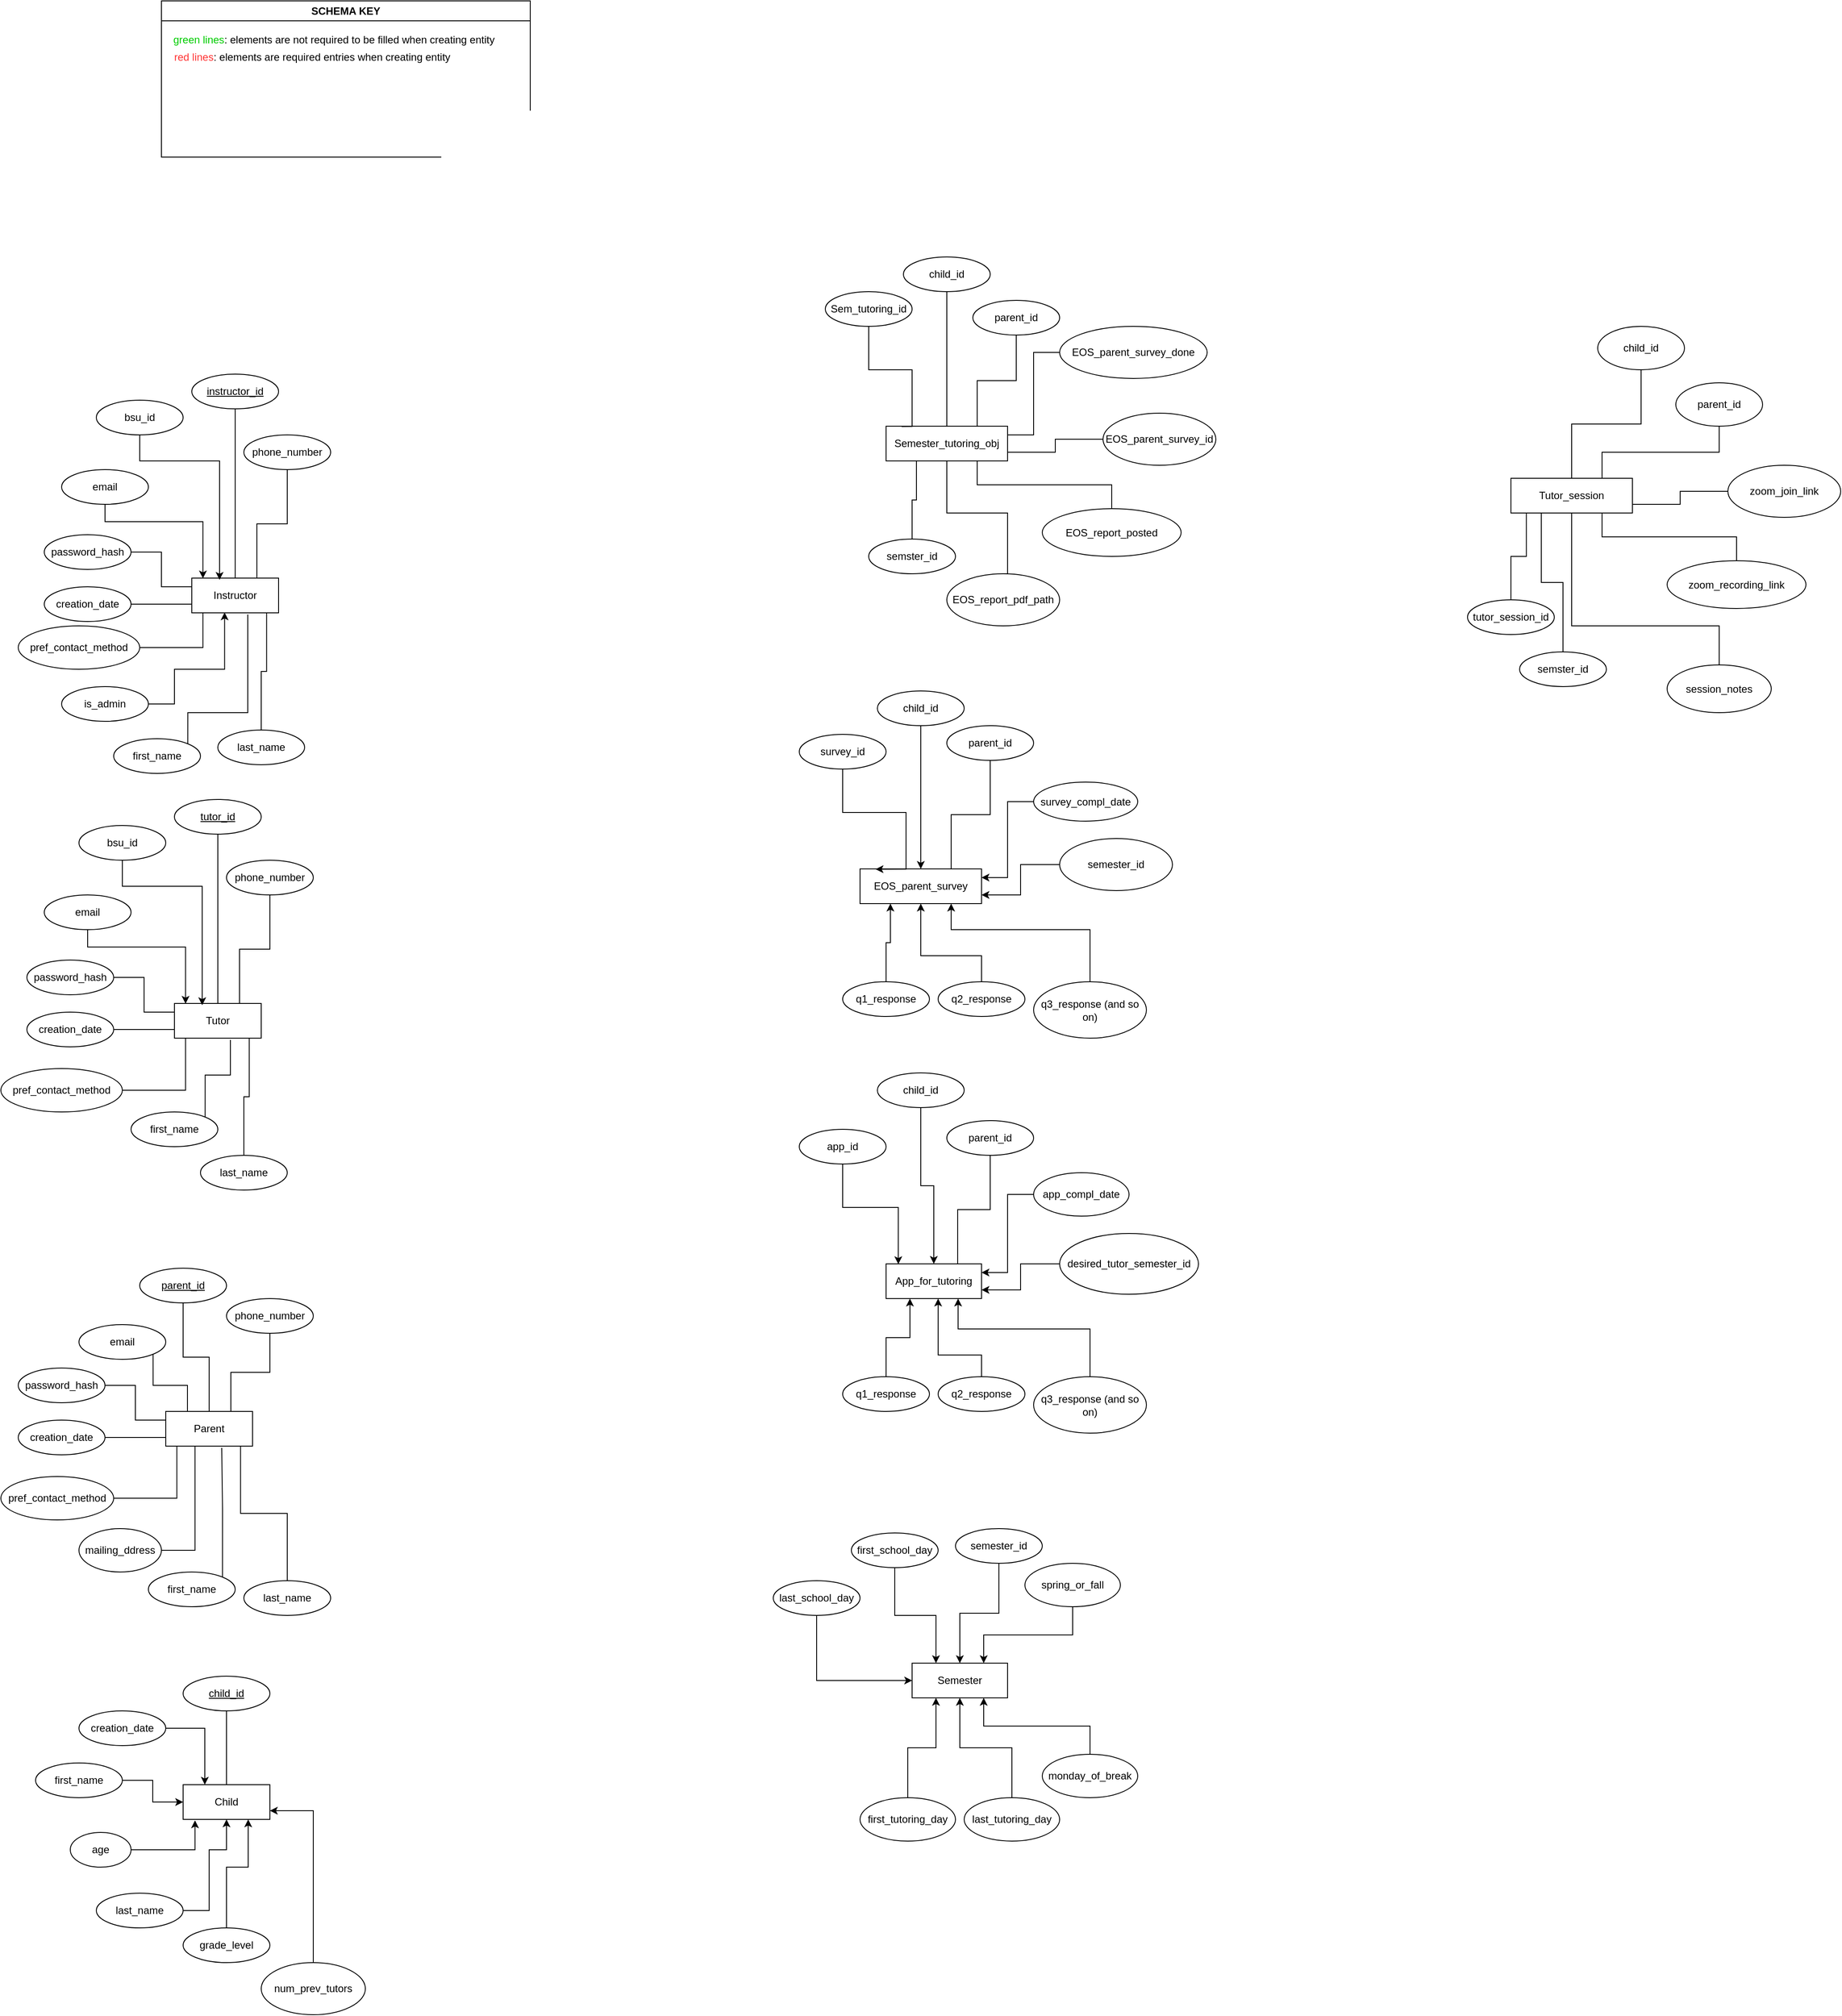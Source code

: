 <mxfile version="23.1.1" type="device">
  <diagram id="R2lEEEUBdFMjLlhIrx00" name="Page-1">
    <mxGraphModel dx="1728" dy="2858" grid="1" gridSize="10" guides="1" tooltips="1" connect="1" arrows="1" fold="1" page="1" pageScale="1" pageWidth="850" pageHeight="1100" math="0" shadow="0" extFonts="Permanent Marker^https://fonts.googleapis.com/css?family=Permanent+Marker">
      <root>
        <mxCell id="0" />
        <mxCell id="1" parent="0" />
        <mxCell id="dRT8ozILV0_iqANmPN8o-3" value="Parent" style="whiteSpace=wrap;html=1;align=center;" vertex="1" parent="1">
          <mxGeometry x="200" y="185" width="100" height="40" as="geometry" />
        </mxCell>
        <mxCell id="dRT8ozILV0_iqANmPN8o-4" style="edgeStyle=orthogonalEdgeStyle;rounded=0;orthogonalLoop=1;jettySize=auto;html=1;exitX=0.5;exitY=1;exitDx=0;exitDy=0;entryX=0.75;entryY=0;entryDx=0;entryDy=0;endArrow=none;endFill=0;" edge="1" parent="1" source="dRT8ozILV0_iqANmPN8o-5" target="dRT8ozILV0_iqANmPN8o-3">
          <mxGeometry relative="1" as="geometry" />
        </mxCell>
        <mxCell id="dRT8ozILV0_iqANmPN8o-5" value="phone_number" style="ellipse;whiteSpace=wrap;html=1;align=center;" vertex="1" parent="1">
          <mxGeometry x="270" y="55" width="100" height="40" as="geometry" />
        </mxCell>
        <mxCell id="dRT8ozILV0_iqANmPN8o-6" style="edgeStyle=orthogonalEdgeStyle;rounded=0;orthogonalLoop=1;jettySize=auto;html=1;exitX=1;exitY=0.5;exitDx=0;exitDy=0;entryX=0;entryY=0.25;entryDx=0;entryDy=0;endArrow=none;endFill=0;" edge="1" parent="1" source="dRT8ozILV0_iqANmPN8o-7" target="dRT8ozILV0_iqANmPN8o-3">
          <mxGeometry relative="1" as="geometry" />
        </mxCell>
        <mxCell id="dRT8ozILV0_iqANmPN8o-7" value="password_hash" style="ellipse;whiteSpace=wrap;html=1;align=center;" vertex="1" parent="1">
          <mxGeometry x="30" y="135" width="100" height="40" as="geometry" />
        </mxCell>
        <mxCell id="dRT8ozILV0_iqANmPN8o-8" style="edgeStyle=orthogonalEdgeStyle;rounded=0;orthogonalLoop=1;jettySize=auto;html=1;exitX=1;exitY=1;exitDx=0;exitDy=0;entryX=0.25;entryY=0;entryDx=0;entryDy=0;endArrow=none;endFill=0;" edge="1" parent="1" source="dRT8ozILV0_iqANmPN8o-9" target="dRT8ozILV0_iqANmPN8o-3">
          <mxGeometry relative="1" as="geometry" />
        </mxCell>
        <mxCell id="dRT8ozILV0_iqANmPN8o-9" value="email" style="ellipse;whiteSpace=wrap;html=1;align=center;" vertex="1" parent="1">
          <mxGeometry x="100" y="85" width="100" height="40" as="geometry" />
        </mxCell>
        <mxCell id="dRT8ozILV0_iqANmPN8o-10" style="edgeStyle=orthogonalEdgeStyle;rounded=0;orthogonalLoop=1;jettySize=auto;html=1;exitX=1;exitY=0.5;exitDx=0;exitDy=0;entryX=0;entryY=0.75;entryDx=0;entryDy=0;endArrow=none;endFill=0;" edge="1" parent="1" source="dRT8ozILV0_iqANmPN8o-11" target="dRT8ozILV0_iqANmPN8o-3">
          <mxGeometry relative="1" as="geometry" />
        </mxCell>
        <mxCell id="dRT8ozILV0_iqANmPN8o-11" value="creation_date" style="ellipse;whiteSpace=wrap;html=1;align=center;" vertex="1" parent="1">
          <mxGeometry x="30" y="195" width="100" height="40" as="geometry" />
        </mxCell>
        <mxCell id="dRT8ozILV0_iqANmPN8o-17" style="edgeStyle=orthogonalEdgeStyle;rounded=0;orthogonalLoop=1;jettySize=auto;html=1;exitX=0.5;exitY=1;exitDx=0;exitDy=0;entryX=0.5;entryY=0;entryDx=0;entryDy=0;endArrow=none;endFill=0;" edge="1" parent="1" source="dRT8ozILV0_iqANmPN8o-18" target="dRT8ozILV0_iqANmPN8o-3">
          <mxGeometry relative="1" as="geometry" />
        </mxCell>
        <mxCell id="dRT8ozILV0_iqANmPN8o-18" value="parent_id" style="ellipse;whiteSpace=wrap;html=1;align=center;fontStyle=4;" vertex="1" parent="1">
          <mxGeometry x="170" y="20" width="100" height="40" as="geometry" />
        </mxCell>
        <mxCell id="dRT8ozILV0_iqANmPN8o-19" value="pref_contact_method" style="ellipse;whiteSpace=wrap;html=1;align=center;" vertex="1" parent="1">
          <mxGeometry x="10" y="260" width="130" height="50" as="geometry" />
        </mxCell>
        <mxCell id="dRT8ozILV0_iqANmPN8o-20" style="edgeStyle=orthogonalEdgeStyle;rounded=0;orthogonalLoop=1;jettySize=auto;html=1;exitX=1;exitY=0.5;exitDx=0;exitDy=0;entryX=0.128;entryY=1.008;entryDx=0;entryDy=0;entryPerimeter=0;endArrow=none;endFill=0;" edge="1" parent="1" source="dRT8ozILV0_iqANmPN8o-19" target="dRT8ozILV0_iqANmPN8o-3">
          <mxGeometry relative="1" as="geometry" />
        </mxCell>
        <mxCell id="dRT8ozILV0_iqANmPN8o-21" value="mailing_ddress" style="ellipse;whiteSpace=wrap;html=1;align=center;" vertex="1" parent="1">
          <mxGeometry x="100" y="320" width="95" height="50" as="geometry" />
        </mxCell>
        <mxCell id="dRT8ozILV0_iqANmPN8o-22" value="first_name" style="ellipse;whiteSpace=wrap;html=1;align=center;" vertex="1" parent="1">
          <mxGeometry x="180" y="370" width="100" height="40" as="geometry" />
        </mxCell>
        <mxCell id="dRT8ozILV0_iqANmPN8o-23" value="last_name" style="ellipse;whiteSpace=wrap;html=1;align=center;" vertex="1" parent="1">
          <mxGeometry x="290" y="380" width="100" height="40" as="geometry" />
        </mxCell>
        <mxCell id="dRT8ozILV0_iqANmPN8o-24" style="edgeStyle=orthogonalEdgeStyle;rounded=0;orthogonalLoop=1;jettySize=auto;html=1;exitX=1;exitY=0.5;exitDx=0;exitDy=0;entryX=0.337;entryY=1.008;entryDx=0;entryDy=0;entryPerimeter=0;endArrow=none;endFill=0;" edge="1" parent="1" source="dRT8ozILV0_iqANmPN8o-21" target="dRT8ozILV0_iqANmPN8o-3">
          <mxGeometry relative="1" as="geometry" />
        </mxCell>
        <mxCell id="dRT8ozILV0_iqANmPN8o-25" style="edgeStyle=orthogonalEdgeStyle;rounded=0;orthogonalLoop=1;jettySize=auto;html=1;exitX=1;exitY=0;exitDx=0;exitDy=0;entryX=0.645;entryY=1.05;entryDx=0;entryDy=0;entryPerimeter=0;endArrow=none;endFill=0;" edge="1" parent="1" source="dRT8ozILV0_iqANmPN8o-22" target="dRT8ozILV0_iqANmPN8o-3">
          <mxGeometry relative="1" as="geometry" />
        </mxCell>
        <mxCell id="dRT8ozILV0_iqANmPN8o-26" style="edgeStyle=orthogonalEdgeStyle;rounded=0;orthogonalLoop=1;jettySize=auto;html=1;exitX=0.5;exitY=0;exitDx=0;exitDy=0;entryX=0.862;entryY=0.988;entryDx=0;entryDy=0;entryPerimeter=0;endArrow=none;endFill=0;" edge="1" parent="1" source="dRT8ozILV0_iqANmPN8o-23" target="dRT8ozILV0_iqANmPN8o-3">
          <mxGeometry relative="1" as="geometry" />
        </mxCell>
        <mxCell id="dRT8ozILV0_iqANmPN8o-27" value="Child" style="whiteSpace=wrap;html=1;align=center;" vertex="1" parent="1">
          <mxGeometry x="220" y="615" width="100" height="40" as="geometry" />
        </mxCell>
        <mxCell id="dRT8ozILV0_iqANmPN8o-51" style="edgeStyle=orthogonalEdgeStyle;rounded=0;orthogonalLoop=1;jettySize=auto;html=1;exitX=1;exitY=0.5;exitDx=0;exitDy=0;entryX=0.25;entryY=0;entryDx=0;entryDy=0;" edge="1" parent="1" source="dRT8ozILV0_iqANmPN8o-35" target="dRT8ozILV0_iqANmPN8o-27">
          <mxGeometry relative="1" as="geometry" />
        </mxCell>
        <mxCell id="dRT8ozILV0_iqANmPN8o-35" value="creation_date" style="ellipse;whiteSpace=wrap;html=1;align=center;" vertex="1" parent="1">
          <mxGeometry x="100" y="530" width="100" height="40" as="geometry" />
        </mxCell>
        <mxCell id="dRT8ozILV0_iqANmPN8o-36" style="edgeStyle=orthogonalEdgeStyle;rounded=0;orthogonalLoop=1;jettySize=auto;html=1;exitX=0.5;exitY=1;exitDx=0;exitDy=0;entryX=0.5;entryY=0;entryDx=0;entryDy=0;endArrow=none;endFill=0;" edge="1" parent="1" source="dRT8ozILV0_iqANmPN8o-37" target="dRT8ozILV0_iqANmPN8o-27">
          <mxGeometry relative="1" as="geometry" />
        </mxCell>
        <mxCell id="dRT8ozILV0_iqANmPN8o-37" value="child_id" style="ellipse;whiteSpace=wrap;html=1;align=center;fontStyle=4;" vertex="1" parent="1">
          <mxGeometry x="220" y="490" width="100" height="40" as="geometry" />
        </mxCell>
        <mxCell id="dRT8ozILV0_iqANmPN8o-50" style="edgeStyle=orthogonalEdgeStyle;rounded=0;orthogonalLoop=1;jettySize=auto;html=1;exitX=1;exitY=0.5;exitDx=0;exitDy=0;entryX=0;entryY=0.5;entryDx=0;entryDy=0;" edge="1" parent="1" source="dRT8ozILV0_iqANmPN8o-41" target="dRT8ozILV0_iqANmPN8o-27">
          <mxGeometry relative="1" as="geometry" />
        </mxCell>
        <mxCell id="dRT8ozILV0_iqANmPN8o-41" value="first_name" style="ellipse;whiteSpace=wrap;html=1;align=center;" vertex="1" parent="1">
          <mxGeometry x="50" y="590" width="100" height="40" as="geometry" />
        </mxCell>
        <mxCell id="dRT8ozILV0_iqANmPN8o-48" style="edgeStyle=orthogonalEdgeStyle;rounded=0;orthogonalLoop=1;jettySize=auto;html=1;exitX=1;exitY=0.5;exitDx=0;exitDy=0;entryX=0.5;entryY=1;entryDx=0;entryDy=0;" edge="1" parent="1" source="dRT8ozILV0_iqANmPN8o-42" target="dRT8ozILV0_iqANmPN8o-27">
          <mxGeometry relative="1" as="geometry">
            <Array as="points">
              <mxPoint x="250" y="760" />
              <mxPoint x="250" y="690" />
              <mxPoint x="270" y="690" />
            </Array>
          </mxGeometry>
        </mxCell>
        <mxCell id="dRT8ozILV0_iqANmPN8o-42" value="last_name" style="ellipse;whiteSpace=wrap;html=1;align=center;" vertex="1" parent="1">
          <mxGeometry x="120" y="740" width="100" height="40" as="geometry" />
        </mxCell>
        <mxCell id="dRT8ozILV0_iqANmPN8o-49" style="edgeStyle=orthogonalEdgeStyle;rounded=0;orthogonalLoop=1;jettySize=auto;html=1;exitX=0.5;exitY=0;exitDx=0;exitDy=0;entryX=0.75;entryY=1;entryDx=0;entryDy=0;" edge="1" parent="1" source="dRT8ozILV0_iqANmPN8o-46" target="dRT8ozILV0_iqANmPN8o-27">
          <mxGeometry relative="1" as="geometry">
            <Array as="points">
              <mxPoint x="270" y="710" />
              <mxPoint x="295" y="710" />
            </Array>
          </mxGeometry>
        </mxCell>
        <mxCell id="dRT8ozILV0_iqANmPN8o-46" value="grade_level" style="ellipse;whiteSpace=wrap;html=1;align=center;" vertex="1" parent="1">
          <mxGeometry x="220" y="780" width="100" height="40" as="geometry" />
        </mxCell>
        <mxCell id="dRT8ozILV0_iqANmPN8o-52" value="age" style="ellipse;whiteSpace=wrap;html=1;align=center;" vertex="1" parent="1">
          <mxGeometry x="90" y="670" width="70" height="40" as="geometry" />
        </mxCell>
        <mxCell id="dRT8ozILV0_iqANmPN8o-53" style="edgeStyle=orthogonalEdgeStyle;rounded=0;orthogonalLoop=1;jettySize=auto;html=1;exitX=1;exitY=0.5;exitDx=0;exitDy=0;entryX=0.137;entryY=1.029;entryDx=0;entryDy=0;entryPerimeter=0;" edge="1" parent="1" source="dRT8ozILV0_iqANmPN8o-52" target="dRT8ozILV0_iqANmPN8o-27">
          <mxGeometry relative="1" as="geometry" />
        </mxCell>
        <mxCell id="dRT8ozILV0_iqANmPN8o-54" value="Tutor" style="whiteSpace=wrap;html=1;align=center;" vertex="1" parent="1">
          <mxGeometry x="210" y="-285" width="100" height="40" as="geometry" />
        </mxCell>
        <mxCell id="dRT8ozILV0_iqANmPN8o-55" style="edgeStyle=orthogonalEdgeStyle;rounded=0;orthogonalLoop=1;jettySize=auto;html=1;exitX=0.5;exitY=1;exitDx=0;exitDy=0;entryX=0.75;entryY=0;entryDx=0;entryDy=0;endArrow=none;endFill=0;" edge="1" parent="1" source="dRT8ozILV0_iqANmPN8o-56" target="dRT8ozILV0_iqANmPN8o-54">
          <mxGeometry relative="1" as="geometry" />
        </mxCell>
        <mxCell id="dRT8ozILV0_iqANmPN8o-56" value="phone_number" style="ellipse;whiteSpace=wrap;html=1;align=center;" vertex="1" parent="1">
          <mxGeometry x="270" y="-450" width="100" height="40" as="geometry" />
        </mxCell>
        <mxCell id="dRT8ozILV0_iqANmPN8o-57" style="edgeStyle=orthogonalEdgeStyle;rounded=0;orthogonalLoop=1;jettySize=auto;html=1;exitX=1;exitY=0.5;exitDx=0;exitDy=0;entryX=0;entryY=0.25;entryDx=0;entryDy=0;endArrow=none;endFill=0;" edge="1" parent="1" source="dRT8ozILV0_iqANmPN8o-58" target="dRT8ozILV0_iqANmPN8o-54">
          <mxGeometry relative="1" as="geometry" />
        </mxCell>
        <mxCell id="dRT8ozILV0_iqANmPN8o-58" value="password_hash" style="ellipse;whiteSpace=wrap;html=1;align=center;" vertex="1" parent="1">
          <mxGeometry x="40" y="-335" width="100" height="40" as="geometry" />
        </mxCell>
        <mxCell id="dRT8ozILV0_iqANmPN8o-60" value="email" style="ellipse;whiteSpace=wrap;html=1;align=center;" vertex="1" parent="1">
          <mxGeometry x="60" y="-410" width="100" height="40" as="geometry" />
        </mxCell>
        <mxCell id="dRT8ozILV0_iqANmPN8o-61" style="edgeStyle=orthogonalEdgeStyle;rounded=0;orthogonalLoop=1;jettySize=auto;html=1;exitX=1;exitY=0.5;exitDx=0;exitDy=0;entryX=0;entryY=0.75;entryDx=0;entryDy=0;endArrow=none;endFill=0;" edge="1" parent="1" source="dRT8ozILV0_iqANmPN8o-62" target="dRT8ozILV0_iqANmPN8o-54">
          <mxGeometry relative="1" as="geometry" />
        </mxCell>
        <mxCell id="dRT8ozILV0_iqANmPN8o-62" value="creation_date" style="ellipse;whiteSpace=wrap;html=1;align=center;" vertex="1" parent="1">
          <mxGeometry x="40" y="-275" width="100" height="40" as="geometry" />
        </mxCell>
        <mxCell id="dRT8ozILV0_iqANmPN8o-63" style="edgeStyle=orthogonalEdgeStyle;rounded=0;orthogonalLoop=1;jettySize=auto;html=1;exitX=0.5;exitY=1;exitDx=0;exitDy=0;entryX=0.5;entryY=0;entryDx=0;entryDy=0;endArrow=none;endFill=0;" edge="1" parent="1" source="dRT8ozILV0_iqANmPN8o-64" target="dRT8ozILV0_iqANmPN8o-54">
          <mxGeometry relative="1" as="geometry" />
        </mxCell>
        <mxCell id="dRT8ozILV0_iqANmPN8o-64" value="tutor_id" style="ellipse;whiteSpace=wrap;html=1;align=center;fontStyle=4;" vertex="1" parent="1">
          <mxGeometry x="210" y="-520" width="100" height="40" as="geometry" />
        </mxCell>
        <mxCell id="dRT8ozILV0_iqANmPN8o-65" value="pref_contact_method" style="ellipse;whiteSpace=wrap;html=1;align=center;" vertex="1" parent="1">
          <mxGeometry x="10" y="-210" width="140" height="50" as="geometry" />
        </mxCell>
        <mxCell id="dRT8ozILV0_iqANmPN8o-66" style="edgeStyle=orthogonalEdgeStyle;rounded=0;orthogonalLoop=1;jettySize=auto;html=1;exitX=1;exitY=0.5;exitDx=0;exitDy=0;entryX=0.128;entryY=1.008;entryDx=0;entryDy=0;entryPerimeter=0;endArrow=none;endFill=0;" edge="1" parent="1" source="dRT8ozILV0_iqANmPN8o-65" target="dRT8ozILV0_iqANmPN8o-54">
          <mxGeometry relative="1" as="geometry" />
        </mxCell>
        <mxCell id="dRT8ozILV0_iqANmPN8o-68" value="first_name" style="ellipse;whiteSpace=wrap;html=1;align=center;" vertex="1" parent="1">
          <mxGeometry x="160" y="-160" width="100" height="40" as="geometry" />
        </mxCell>
        <mxCell id="dRT8ozILV0_iqANmPN8o-69" value="last_name" style="ellipse;whiteSpace=wrap;html=1;align=center;" vertex="1" parent="1">
          <mxGeometry x="240" y="-110" width="100" height="40" as="geometry" />
        </mxCell>
        <mxCell id="dRT8ozILV0_iqANmPN8o-71" style="edgeStyle=orthogonalEdgeStyle;rounded=0;orthogonalLoop=1;jettySize=auto;html=1;exitX=1;exitY=0;exitDx=0;exitDy=0;entryX=0.645;entryY=1.05;entryDx=0;entryDy=0;entryPerimeter=0;endArrow=none;endFill=0;" edge="1" parent="1" source="dRT8ozILV0_iqANmPN8o-68" target="dRT8ozILV0_iqANmPN8o-54">
          <mxGeometry relative="1" as="geometry" />
        </mxCell>
        <mxCell id="dRT8ozILV0_iqANmPN8o-72" style="edgeStyle=orthogonalEdgeStyle;rounded=0;orthogonalLoop=1;jettySize=auto;html=1;exitX=0.5;exitY=0;exitDx=0;exitDy=0;entryX=0.862;entryY=0.988;entryDx=0;entryDy=0;entryPerimeter=0;endArrow=none;endFill=0;" edge="1" parent="1" source="dRT8ozILV0_iqANmPN8o-69" target="dRT8ozILV0_iqANmPN8o-54">
          <mxGeometry relative="1" as="geometry" />
        </mxCell>
        <mxCell id="dRT8ozILV0_iqANmPN8o-73" value="bsu_id" style="ellipse;whiteSpace=wrap;html=1;align=center;" vertex="1" parent="1">
          <mxGeometry x="100" y="-490" width="100" height="40" as="geometry" />
        </mxCell>
        <mxCell id="dRT8ozILV0_iqANmPN8o-75" style="edgeStyle=orthogonalEdgeStyle;rounded=0;orthogonalLoop=1;jettySize=auto;html=1;exitX=0.5;exitY=1;exitDx=0;exitDy=0;entryX=0.128;entryY=0.008;entryDx=0;entryDy=0;entryPerimeter=0;" edge="1" parent="1" source="dRT8ozILV0_iqANmPN8o-60" target="dRT8ozILV0_iqANmPN8o-54">
          <mxGeometry relative="1" as="geometry">
            <Array as="points">
              <mxPoint x="110" y="-350" />
              <mxPoint x="223" y="-350" />
            </Array>
          </mxGeometry>
        </mxCell>
        <mxCell id="dRT8ozILV0_iqANmPN8o-76" style="edgeStyle=orthogonalEdgeStyle;rounded=0;orthogonalLoop=1;jettySize=auto;html=1;exitX=0.5;exitY=1;exitDx=0;exitDy=0;entryX=0.32;entryY=0.05;entryDx=0;entryDy=0;entryPerimeter=0;" edge="1" parent="1" source="dRT8ozILV0_iqANmPN8o-73" target="dRT8ozILV0_iqANmPN8o-54">
          <mxGeometry relative="1" as="geometry">
            <Array as="points">
              <mxPoint x="150" y="-420" />
              <mxPoint x="242" y="-420" />
            </Array>
          </mxGeometry>
        </mxCell>
        <mxCell id="dRT8ozILV0_iqANmPN8o-77" value="Instructor" style="whiteSpace=wrap;html=1;align=center;" vertex="1" parent="1">
          <mxGeometry x="230" y="-775" width="100" height="40" as="geometry" />
        </mxCell>
        <mxCell id="dRT8ozILV0_iqANmPN8o-78" style="edgeStyle=orthogonalEdgeStyle;rounded=0;orthogonalLoop=1;jettySize=auto;html=1;exitX=0.5;exitY=1;exitDx=0;exitDy=0;entryX=0.75;entryY=0;entryDx=0;entryDy=0;endArrow=none;endFill=0;" edge="1" parent="1" source="dRT8ozILV0_iqANmPN8o-79" target="dRT8ozILV0_iqANmPN8o-77">
          <mxGeometry relative="1" as="geometry" />
        </mxCell>
        <mxCell id="dRT8ozILV0_iqANmPN8o-79" value="phone_number" style="ellipse;whiteSpace=wrap;html=1;align=center;" vertex="1" parent="1">
          <mxGeometry x="290" y="-940" width="100" height="40" as="geometry" />
        </mxCell>
        <mxCell id="dRT8ozILV0_iqANmPN8o-80" style="edgeStyle=orthogonalEdgeStyle;rounded=0;orthogonalLoop=1;jettySize=auto;html=1;exitX=1;exitY=0.5;exitDx=0;exitDy=0;entryX=0;entryY=0.25;entryDx=0;entryDy=0;endArrow=none;endFill=0;" edge="1" parent="1" source="dRT8ozILV0_iqANmPN8o-81" target="dRT8ozILV0_iqANmPN8o-77">
          <mxGeometry relative="1" as="geometry" />
        </mxCell>
        <mxCell id="dRT8ozILV0_iqANmPN8o-81" value="password_hash" style="ellipse;whiteSpace=wrap;html=1;align=center;" vertex="1" parent="1">
          <mxGeometry x="60" y="-825" width="100" height="40" as="geometry" />
        </mxCell>
        <mxCell id="dRT8ozILV0_iqANmPN8o-82" value="email" style="ellipse;whiteSpace=wrap;html=1;align=center;" vertex="1" parent="1">
          <mxGeometry x="80" y="-900" width="100" height="40" as="geometry" />
        </mxCell>
        <mxCell id="dRT8ozILV0_iqANmPN8o-83" style="edgeStyle=orthogonalEdgeStyle;rounded=0;orthogonalLoop=1;jettySize=auto;html=1;exitX=1;exitY=0.5;exitDx=0;exitDy=0;entryX=0;entryY=0.75;entryDx=0;entryDy=0;endArrow=none;endFill=0;" edge="1" parent="1" source="dRT8ozILV0_iqANmPN8o-84" target="dRT8ozILV0_iqANmPN8o-77">
          <mxGeometry relative="1" as="geometry" />
        </mxCell>
        <mxCell id="dRT8ozILV0_iqANmPN8o-84" value="creation_date" style="ellipse;whiteSpace=wrap;html=1;align=center;" vertex="1" parent="1">
          <mxGeometry x="60" y="-765" width="100" height="40" as="geometry" />
        </mxCell>
        <mxCell id="dRT8ozILV0_iqANmPN8o-85" style="edgeStyle=orthogonalEdgeStyle;rounded=0;orthogonalLoop=1;jettySize=auto;html=1;exitX=0.5;exitY=1;exitDx=0;exitDy=0;entryX=0.5;entryY=0;entryDx=0;entryDy=0;endArrow=none;endFill=0;" edge="1" parent="1" source="dRT8ozILV0_iqANmPN8o-86" target="dRT8ozILV0_iqANmPN8o-77">
          <mxGeometry relative="1" as="geometry" />
        </mxCell>
        <mxCell id="dRT8ozILV0_iqANmPN8o-86" value="instructor_id" style="ellipse;whiteSpace=wrap;html=1;align=center;fontStyle=4;" vertex="1" parent="1">
          <mxGeometry x="230" y="-1010" width="100" height="40" as="geometry" />
        </mxCell>
        <mxCell id="dRT8ozILV0_iqANmPN8o-87" value="pref_contact_method" style="ellipse;whiteSpace=wrap;html=1;align=center;" vertex="1" parent="1">
          <mxGeometry x="30" y="-720" width="140" height="50" as="geometry" />
        </mxCell>
        <mxCell id="dRT8ozILV0_iqANmPN8o-88" style="edgeStyle=orthogonalEdgeStyle;rounded=0;orthogonalLoop=1;jettySize=auto;html=1;exitX=1;exitY=0.5;exitDx=0;exitDy=0;entryX=0.128;entryY=1.008;entryDx=0;entryDy=0;entryPerimeter=0;endArrow=none;endFill=0;" edge="1" parent="1" source="dRT8ozILV0_iqANmPN8o-87" target="dRT8ozILV0_iqANmPN8o-77">
          <mxGeometry relative="1" as="geometry" />
        </mxCell>
        <mxCell id="dRT8ozILV0_iqANmPN8o-89" value="first_name" style="ellipse;whiteSpace=wrap;html=1;align=center;" vertex="1" parent="1">
          <mxGeometry x="140" y="-590" width="100" height="40" as="geometry" />
        </mxCell>
        <mxCell id="dRT8ozILV0_iqANmPN8o-90" value="last_name" style="ellipse;whiteSpace=wrap;html=1;align=center;" vertex="1" parent="1">
          <mxGeometry x="260" y="-600" width="100" height="40" as="geometry" />
        </mxCell>
        <mxCell id="dRT8ozILV0_iqANmPN8o-91" style="edgeStyle=orthogonalEdgeStyle;rounded=0;orthogonalLoop=1;jettySize=auto;html=1;exitX=1;exitY=0;exitDx=0;exitDy=0;entryX=0.645;entryY=1.05;entryDx=0;entryDy=0;entryPerimeter=0;endArrow=none;endFill=0;" edge="1" parent="1" source="dRT8ozILV0_iqANmPN8o-89" target="dRT8ozILV0_iqANmPN8o-77">
          <mxGeometry relative="1" as="geometry">
            <Array as="points">
              <mxPoint x="225" y="-620" />
              <mxPoint x="295" y="-620" />
            </Array>
          </mxGeometry>
        </mxCell>
        <mxCell id="dRT8ozILV0_iqANmPN8o-92" style="edgeStyle=orthogonalEdgeStyle;rounded=0;orthogonalLoop=1;jettySize=auto;html=1;exitX=0.5;exitY=0;exitDx=0;exitDy=0;entryX=0.862;entryY=0.988;entryDx=0;entryDy=0;entryPerimeter=0;endArrow=none;endFill=0;" edge="1" parent="1" source="dRT8ozILV0_iqANmPN8o-90" target="dRT8ozILV0_iqANmPN8o-77">
          <mxGeometry relative="1" as="geometry" />
        </mxCell>
        <mxCell id="dRT8ozILV0_iqANmPN8o-93" value="bsu_id" style="ellipse;whiteSpace=wrap;html=1;align=center;" vertex="1" parent="1">
          <mxGeometry x="120" y="-980" width="100" height="40" as="geometry" />
        </mxCell>
        <mxCell id="dRT8ozILV0_iqANmPN8o-94" style="edgeStyle=orthogonalEdgeStyle;rounded=0;orthogonalLoop=1;jettySize=auto;html=1;exitX=0.5;exitY=1;exitDx=0;exitDy=0;entryX=0.128;entryY=0.008;entryDx=0;entryDy=0;entryPerimeter=0;" edge="1" parent="1" source="dRT8ozILV0_iqANmPN8o-82" target="dRT8ozILV0_iqANmPN8o-77">
          <mxGeometry relative="1" as="geometry">
            <Array as="points">
              <mxPoint x="130" y="-840" />
              <mxPoint x="243" y="-840" />
            </Array>
          </mxGeometry>
        </mxCell>
        <mxCell id="dRT8ozILV0_iqANmPN8o-95" style="edgeStyle=orthogonalEdgeStyle;rounded=0;orthogonalLoop=1;jettySize=auto;html=1;exitX=0.5;exitY=1;exitDx=0;exitDy=0;entryX=0.32;entryY=0.05;entryDx=0;entryDy=0;entryPerimeter=0;" edge="1" parent="1" source="dRT8ozILV0_iqANmPN8o-93" target="dRT8ozILV0_iqANmPN8o-77">
          <mxGeometry relative="1" as="geometry">
            <Array as="points">
              <mxPoint x="170" y="-910" />
              <mxPoint x="262" y="-910" />
            </Array>
          </mxGeometry>
        </mxCell>
        <mxCell id="dRT8ozILV0_iqANmPN8o-115" value="is_admin" style="ellipse;whiteSpace=wrap;html=1;align=center;" vertex="1" parent="1">
          <mxGeometry x="80" y="-650" width="100" height="40" as="geometry" />
        </mxCell>
        <mxCell id="dRT8ozILV0_iqANmPN8o-117" style="edgeStyle=orthogonalEdgeStyle;rounded=0;orthogonalLoop=1;jettySize=auto;html=1;exitX=1;exitY=0.5;exitDx=0;exitDy=0;entryX=0.378;entryY=0.988;entryDx=0;entryDy=0;entryPerimeter=0;" edge="1" parent="1" source="dRT8ozILV0_iqANmPN8o-115" target="dRT8ozILV0_iqANmPN8o-77">
          <mxGeometry relative="1" as="geometry">
            <Array as="points">
              <mxPoint x="210" y="-630" />
              <mxPoint x="210" y="-670" />
              <mxPoint x="268" y="-670" />
            </Array>
          </mxGeometry>
        </mxCell>
        <mxCell id="dRT8ozILV0_iqANmPN8o-118" value="App_for_tutoring" style="whiteSpace=wrap;html=1;align=center;" vertex="1" parent="1">
          <mxGeometry x="1030" y="15" width="110" height="40" as="geometry" />
        </mxCell>
        <mxCell id="dRT8ozILV0_iqANmPN8o-119" style="edgeStyle=orthogonalEdgeStyle;rounded=0;orthogonalLoop=1;jettySize=auto;html=1;exitX=0.5;exitY=1;exitDx=0;exitDy=0;entryX=0.75;entryY=0;entryDx=0;entryDy=0;endArrow=none;endFill=0;" edge="1" parent="1" source="dRT8ozILV0_iqANmPN8o-120" target="dRT8ozILV0_iqANmPN8o-118">
          <mxGeometry relative="1" as="geometry" />
        </mxCell>
        <mxCell id="dRT8ozILV0_iqANmPN8o-120" value="parent_id" style="ellipse;whiteSpace=wrap;html=1;align=center;" vertex="1" parent="1">
          <mxGeometry x="1100" y="-150" width="100" height="40" as="geometry" />
        </mxCell>
        <mxCell id="dRT8ozILV0_iqANmPN8o-134" style="edgeStyle=orthogonalEdgeStyle;rounded=0;orthogonalLoop=1;jettySize=auto;html=1;exitX=0.5;exitY=0;exitDx=0;exitDy=0;entryX=0.25;entryY=1;entryDx=0;entryDy=0;" edge="1" parent="1" source="dRT8ozILV0_iqANmPN8o-122" target="dRT8ozILV0_iqANmPN8o-118">
          <mxGeometry relative="1" as="geometry" />
        </mxCell>
        <mxCell id="dRT8ozILV0_iqANmPN8o-122" value="q1_response" style="ellipse;whiteSpace=wrap;html=1;align=center;" vertex="1" parent="1">
          <mxGeometry x="980" y="145" width="100" height="40" as="geometry" />
        </mxCell>
        <mxCell id="dRT8ozILV0_iqANmPN8o-123" value="app_id" style="ellipse;whiteSpace=wrap;html=1;align=center;" vertex="1" parent="1">
          <mxGeometry x="930" y="-140" width="100" height="40" as="geometry" />
        </mxCell>
        <mxCell id="dRT8ozILV0_iqANmPN8o-131" style="edgeStyle=orthogonalEdgeStyle;rounded=0;orthogonalLoop=1;jettySize=auto;html=1;exitX=0.5;exitY=1;exitDx=0;exitDy=0;entryX=0.5;entryY=0;entryDx=0;entryDy=0;" edge="1" parent="1" source="dRT8ozILV0_iqANmPN8o-128" target="dRT8ozILV0_iqANmPN8o-118">
          <mxGeometry relative="1" as="geometry" />
        </mxCell>
        <mxCell id="dRT8ozILV0_iqANmPN8o-128" value="child_id" style="ellipse;whiteSpace=wrap;html=1;align=center;" vertex="1" parent="1">
          <mxGeometry x="1020" y="-205" width="100" height="40" as="geometry" />
        </mxCell>
        <mxCell id="dRT8ozILV0_iqANmPN8o-129" style="edgeStyle=orthogonalEdgeStyle;rounded=0;orthogonalLoop=1;jettySize=auto;html=1;exitX=0.5;exitY=1;exitDx=0;exitDy=0;entryX=0.128;entryY=0.008;entryDx=0;entryDy=0;entryPerimeter=0;" edge="1" parent="1" source="dRT8ozILV0_iqANmPN8o-123" target="dRT8ozILV0_iqANmPN8o-118">
          <mxGeometry relative="1" as="geometry">
            <Array as="points">
              <mxPoint x="980" y="-50" />
              <mxPoint x="1044" y="-50" />
            </Array>
          </mxGeometry>
        </mxCell>
        <mxCell id="dRT8ozILV0_iqANmPN8o-135" style="edgeStyle=orthogonalEdgeStyle;rounded=0;orthogonalLoop=1;jettySize=auto;html=1;exitX=0.5;exitY=0;exitDx=0;exitDy=0;" edge="1" parent="1" source="dRT8ozILV0_iqANmPN8o-132" target="dRT8ozILV0_iqANmPN8o-118">
          <mxGeometry relative="1" as="geometry">
            <Array as="points">
              <mxPoint x="1140" y="120" />
              <mxPoint x="1090" y="120" />
            </Array>
          </mxGeometry>
        </mxCell>
        <mxCell id="dRT8ozILV0_iqANmPN8o-132" value="q2_response" style="ellipse;whiteSpace=wrap;html=1;align=center;" vertex="1" parent="1">
          <mxGeometry x="1090" y="145" width="100" height="40" as="geometry" />
        </mxCell>
        <mxCell id="dRT8ozILV0_iqANmPN8o-136" style="edgeStyle=orthogonalEdgeStyle;rounded=0;orthogonalLoop=1;jettySize=auto;html=1;exitX=0.5;exitY=0;exitDx=0;exitDy=0;entryX=0.75;entryY=1;entryDx=0;entryDy=0;" edge="1" parent="1" source="dRT8ozILV0_iqANmPN8o-133" target="dRT8ozILV0_iqANmPN8o-118">
          <mxGeometry relative="1" as="geometry">
            <Array as="points">
              <mxPoint x="1265" y="90" />
              <mxPoint x="1113" y="90" />
              <mxPoint x="1113" y="55" />
            </Array>
          </mxGeometry>
        </mxCell>
        <mxCell id="dRT8ozILV0_iqANmPN8o-133" value="q3_response (and so on)" style="ellipse;whiteSpace=wrap;html=1;align=center;" vertex="1" parent="1">
          <mxGeometry x="1200" y="145" width="130" height="65" as="geometry" />
        </mxCell>
        <mxCell id="dRT8ozILV0_iqANmPN8o-140" style="edgeStyle=orthogonalEdgeStyle;rounded=0;orthogonalLoop=1;jettySize=auto;html=1;exitX=0;exitY=0.5;exitDx=0;exitDy=0;entryX=1;entryY=0.25;entryDx=0;entryDy=0;" edge="1" parent="1" source="dRT8ozILV0_iqANmPN8o-137" target="dRT8ozILV0_iqANmPN8o-118">
          <mxGeometry relative="1" as="geometry" />
        </mxCell>
        <mxCell id="dRT8ozILV0_iqANmPN8o-137" value="app_compl_date" style="ellipse;whiteSpace=wrap;html=1;align=center;" vertex="1" parent="1">
          <mxGeometry x="1200" y="-90" width="110" height="50" as="geometry" />
        </mxCell>
        <mxCell id="dRT8ozILV0_iqANmPN8o-139" style="edgeStyle=orthogonalEdgeStyle;rounded=0;orthogonalLoop=1;jettySize=auto;html=1;exitX=0;exitY=0.5;exitDx=0;exitDy=0;entryX=1;entryY=0.75;entryDx=0;entryDy=0;" edge="1" parent="1" source="dRT8ozILV0_iqANmPN8o-138" target="dRT8ozILV0_iqANmPN8o-118">
          <mxGeometry relative="1" as="geometry" />
        </mxCell>
        <mxCell id="dRT8ozILV0_iqANmPN8o-138" value="desired_tutor_semester_id" style="ellipse;whiteSpace=wrap;html=1;align=center;" vertex="1" parent="1">
          <mxGeometry x="1230" y="-20" width="160" height="70" as="geometry" />
        </mxCell>
        <mxCell id="dRT8ozILV0_iqANmPN8o-141" value="EOS_parent_survey" style="whiteSpace=wrap;html=1;align=center;" vertex="1" parent="1">
          <mxGeometry x="1000" y="-440" width="140" height="40" as="geometry" />
        </mxCell>
        <mxCell id="dRT8ozILV0_iqANmPN8o-142" style="edgeStyle=orthogonalEdgeStyle;rounded=0;orthogonalLoop=1;jettySize=auto;html=1;exitX=0.5;exitY=1;exitDx=0;exitDy=0;entryX=0.75;entryY=0;entryDx=0;entryDy=0;endArrow=none;endFill=0;" edge="1" parent="1" source="dRT8ozILV0_iqANmPN8o-143" target="dRT8ozILV0_iqANmPN8o-141">
          <mxGeometry relative="1" as="geometry" />
        </mxCell>
        <mxCell id="dRT8ozILV0_iqANmPN8o-143" value="parent_id" style="ellipse;whiteSpace=wrap;html=1;align=center;" vertex="1" parent="1">
          <mxGeometry x="1100" y="-605" width="100" height="40" as="geometry" />
        </mxCell>
        <mxCell id="dRT8ozILV0_iqANmPN8o-144" style="edgeStyle=orthogonalEdgeStyle;rounded=0;orthogonalLoop=1;jettySize=auto;html=1;exitX=0.5;exitY=0;exitDx=0;exitDy=0;entryX=0.25;entryY=1;entryDx=0;entryDy=0;" edge="1" parent="1" source="dRT8ozILV0_iqANmPN8o-145" target="dRT8ozILV0_iqANmPN8o-141">
          <mxGeometry relative="1" as="geometry" />
        </mxCell>
        <mxCell id="dRT8ozILV0_iqANmPN8o-145" value="q1_response" style="ellipse;whiteSpace=wrap;html=1;align=center;" vertex="1" parent="1">
          <mxGeometry x="980" y="-310" width="100" height="40" as="geometry" />
        </mxCell>
        <mxCell id="dRT8ozILV0_iqANmPN8o-146" value="survey_id" style="ellipse;whiteSpace=wrap;html=1;align=center;" vertex="1" parent="1">
          <mxGeometry x="930" y="-595" width="100" height="40" as="geometry" />
        </mxCell>
        <mxCell id="dRT8ozILV0_iqANmPN8o-147" style="edgeStyle=orthogonalEdgeStyle;rounded=0;orthogonalLoop=1;jettySize=auto;html=1;exitX=0.5;exitY=1;exitDx=0;exitDy=0;entryX=0.5;entryY=0;entryDx=0;entryDy=0;" edge="1" parent="1" source="dRT8ozILV0_iqANmPN8o-148" target="dRT8ozILV0_iqANmPN8o-141">
          <mxGeometry relative="1" as="geometry" />
        </mxCell>
        <mxCell id="dRT8ozILV0_iqANmPN8o-148" value="child_id" style="ellipse;whiteSpace=wrap;html=1;align=center;" vertex="1" parent="1">
          <mxGeometry x="1020" y="-645" width="100" height="40" as="geometry" />
        </mxCell>
        <mxCell id="dRT8ozILV0_iqANmPN8o-149" style="edgeStyle=orthogonalEdgeStyle;rounded=0;orthogonalLoop=1;jettySize=auto;html=1;exitX=0.5;exitY=1;exitDx=0;exitDy=0;entryX=0.128;entryY=0.008;entryDx=0;entryDy=0;entryPerimeter=0;" edge="1" parent="1" source="dRT8ozILV0_iqANmPN8o-146" target="dRT8ozILV0_iqANmPN8o-141">
          <mxGeometry relative="1" as="geometry">
            <Array as="points">
              <mxPoint x="980" y="-505" />
              <mxPoint x="1053" y="-505" />
            </Array>
          </mxGeometry>
        </mxCell>
        <mxCell id="dRT8ozILV0_iqANmPN8o-159" style="edgeStyle=orthogonalEdgeStyle;rounded=0;orthogonalLoop=1;jettySize=auto;html=1;exitX=0.5;exitY=0;exitDx=0;exitDy=0;entryX=0.5;entryY=1;entryDx=0;entryDy=0;" edge="1" parent="1" source="dRT8ozILV0_iqANmPN8o-151" target="dRT8ozILV0_iqANmPN8o-141">
          <mxGeometry relative="1" as="geometry">
            <Array as="points">
              <mxPoint x="1140" y="-340" />
              <mxPoint x="1070" y="-340" />
            </Array>
          </mxGeometry>
        </mxCell>
        <mxCell id="dRT8ozILV0_iqANmPN8o-151" value="q2_response" style="ellipse;whiteSpace=wrap;html=1;align=center;" vertex="1" parent="1">
          <mxGeometry x="1090" y="-310" width="100" height="40" as="geometry" />
        </mxCell>
        <mxCell id="dRT8ozILV0_iqANmPN8o-158" style="edgeStyle=orthogonalEdgeStyle;rounded=0;orthogonalLoop=1;jettySize=auto;html=1;exitX=0.5;exitY=0;exitDx=0;exitDy=0;entryX=0.75;entryY=1;entryDx=0;entryDy=0;" edge="1" parent="1" source="dRT8ozILV0_iqANmPN8o-153" target="dRT8ozILV0_iqANmPN8o-141">
          <mxGeometry relative="1" as="geometry">
            <Array as="points">
              <mxPoint x="1265" y="-370" />
              <mxPoint x="1105" y="-370" />
            </Array>
          </mxGeometry>
        </mxCell>
        <mxCell id="dRT8ozILV0_iqANmPN8o-153" value="q3_response (and so on)" style="ellipse;whiteSpace=wrap;html=1;align=center;" vertex="1" parent="1">
          <mxGeometry x="1200" y="-310" width="130" height="65" as="geometry" />
        </mxCell>
        <mxCell id="dRT8ozILV0_iqANmPN8o-154" style="edgeStyle=orthogonalEdgeStyle;rounded=0;orthogonalLoop=1;jettySize=auto;html=1;exitX=0;exitY=0.5;exitDx=0;exitDy=0;entryX=1;entryY=0.25;entryDx=0;entryDy=0;" edge="1" parent="1" source="dRT8ozILV0_iqANmPN8o-155" target="dRT8ozILV0_iqANmPN8o-141">
          <mxGeometry relative="1" as="geometry" />
        </mxCell>
        <mxCell id="dRT8ozILV0_iqANmPN8o-155" value="survey_compl_date" style="ellipse;whiteSpace=wrap;html=1;align=center;" vertex="1" parent="1">
          <mxGeometry x="1200" y="-540" width="120" height="45" as="geometry" />
        </mxCell>
        <mxCell id="dRT8ozILV0_iqANmPN8o-156" style="edgeStyle=orthogonalEdgeStyle;rounded=0;orthogonalLoop=1;jettySize=auto;html=1;exitX=0;exitY=0.5;exitDx=0;exitDy=0;entryX=1;entryY=0.75;entryDx=0;entryDy=0;" edge="1" parent="1" source="dRT8ozILV0_iqANmPN8o-157" target="dRT8ozILV0_iqANmPN8o-141">
          <mxGeometry relative="1" as="geometry" />
        </mxCell>
        <mxCell id="dRT8ozILV0_iqANmPN8o-157" value="semester_id" style="ellipse;whiteSpace=wrap;html=1;align=center;" vertex="1" parent="1">
          <mxGeometry x="1230" y="-475" width="130" height="60" as="geometry" />
        </mxCell>
        <mxCell id="dRT8ozILV0_iqANmPN8o-160" value="Semester_tutoring_obj" style="whiteSpace=wrap;html=1;align=center;" vertex="1" parent="1">
          <mxGeometry x="1030" y="-950" width="140" height="40" as="geometry" />
        </mxCell>
        <mxCell id="dRT8ozILV0_iqANmPN8o-161" style="edgeStyle=orthogonalEdgeStyle;rounded=0;orthogonalLoop=1;jettySize=auto;html=1;exitX=0.5;exitY=1;exitDx=0;exitDy=0;entryX=0.75;entryY=0;entryDx=0;entryDy=0;endArrow=none;endFill=0;" edge="1" parent="1" source="dRT8ozILV0_iqANmPN8o-162" target="dRT8ozILV0_iqANmPN8o-160">
          <mxGeometry relative="1" as="geometry" />
        </mxCell>
        <mxCell id="dRT8ozILV0_iqANmPN8o-162" value="parent_id" style="ellipse;whiteSpace=wrap;html=1;align=center;" vertex="1" parent="1">
          <mxGeometry x="1130" y="-1095" width="100" height="40" as="geometry" />
        </mxCell>
        <mxCell id="dRT8ozILV0_iqANmPN8o-163" style="edgeStyle=orthogonalEdgeStyle;rounded=0;orthogonalLoop=1;jettySize=auto;html=1;exitX=0.5;exitY=0;exitDx=0;exitDy=0;entryX=0.25;entryY=1;entryDx=0;entryDy=0;endArrow=none;endFill=0;" edge="1" parent="1" source="dRT8ozILV0_iqANmPN8o-164" target="dRT8ozILV0_iqANmPN8o-160">
          <mxGeometry relative="1" as="geometry" />
        </mxCell>
        <mxCell id="dRT8ozILV0_iqANmPN8o-164" value="semster_id" style="ellipse;whiteSpace=wrap;html=1;align=center;" vertex="1" parent="1">
          <mxGeometry x="1010" y="-820" width="100" height="40" as="geometry" />
        </mxCell>
        <mxCell id="dRT8ozILV0_iqANmPN8o-165" value="Sem_tutoring_id" style="ellipse;whiteSpace=wrap;html=1;align=center;" vertex="1" parent="1">
          <mxGeometry x="960" y="-1105" width="100" height="40" as="geometry" />
        </mxCell>
        <mxCell id="dRT8ozILV0_iqANmPN8o-166" style="edgeStyle=orthogonalEdgeStyle;rounded=0;orthogonalLoop=1;jettySize=auto;html=1;exitX=0.5;exitY=1;exitDx=0;exitDy=0;entryX=0.5;entryY=0;entryDx=0;entryDy=0;endArrow=none;endFill=0;" edge="1" parent="1" source="dRT8ozILV0_iqANmPN8o-167" target="dRT8ozILV0_iqANmPN8o-160">
          <mxGeometry relative="1" as="geometry" />
        </mxCell>
        <mxCell id="dRT8ozILV0_iqANmPN8o-167" value="child_id" style="ellipse;whiteSpace=wrap;html=1;align=center;" vertex="1" parent="1">
          <mxGeometry x="1050" y="-1145" width="100" height="40" as="geometry" />
        </mxCell>
        <mxCell id="dRT8ozILV0_iqANmPN8o-168" style="edgeStyle=orthogonalEdgeStyle;rounded=0;orthogonalLoop=1;jettySize=auto;html=1;exitX=0.5;exitY=1;exitDx=0;exitDy=0;entryX=0.128;entryY=0.008;entryDx=0;entryDy=0;entryPerimeter=0;endArrow=none;endFill=0;" edge="1" parent="1" source="dRT8ozILV0_iqANmPN8o-165" target="dRT8ozILV0_iqANmPN8o-160">
          <mxGeometry relative="1" as="geometry">
            <Array as="points">
              <mxPoint x="1010" y="-1015" />
              <mxPoint x="1060" y="-1015" />
              <mxPoint x="1060" y="-950" />
            </Array>
          </mxGeometry>
        </mxCell>
        <mxCell id="dRT8ozILV0_iqANmPN8o-169" style="edgeStyle=orthogonalEdgeStyle;rounded=0;orthogonalLoop=1;jettySize=auto;html=1;exitX=0.5;exitY=0;exitDx=0;exitDy=0;entryX=0.5;entryY=1;entryDx=0;entryDy=0;endArrow=none;endFill=0;" edge="1" parent="1" source="dRT8ozILV0_iqANmPN8o-170" target="dRT8ozILV0_iqANmPN8o-160">
          <mxGeometry relative="1" as="geometry">
            <Array as="points">
              <mxPoint x="1170" y="-850" />
              <mxPoint x="1100" y="-850" />
            </Array>
          </mxGeometry>
        </mxCell>
        <mxCell id="dRT8ozILV0_iqANmPN8o-170" value="EOS_report_pdf_path" style="ellipse;whiteSpace=wrap;html=1;align=center;" vertex="1" parent="1">
          <mxGeometry x="1100" y="-780" width="130" height="60" as="geometry" />
        </mxCell>
        <mxCell id="dRT8ozILV0_iqANmPN8o-173" style="edgeStyle=orthogonalEdgeStyle;rounded=0;orthogonalLoop=1;jettySize=auto;html=1;exitX=0;exitY=0.5;exitDx=0;exitDy=0;entryX=1;entryY=0.25;entryDx=0;entryDy=0;endArrow=none;endFill=0;" edge="1" parent="1" source="dRT8ozILV0_iqANmPN8o-174" target="dRT8ozILV0_iqANmPN8o-160">
          <mxGeometry relative="1" as="geometry" />
        </mxCell>
        <mxCell id="dRT8ozILV0_iqANmPN8o-174" value="EOS_parent_survey_done" style="ellipse;whiteSpace=wrap;html=1;align=center;" vertex="1" parent="1">
          <mxGeometry x="1230" y="-1065" width="170" height="60" as="geometry" />
        </mxCell>
        <mxCell id="dRT8ozILV0_iqANmPN8o-175" style="edgeStyle=orthogonalEdgeStyle;rounded=0;orthogonalLoop=1;jettySize=auto;html=1;exitX=0;exitY=0.5;exitDx=0;exitDy=0;entryX=1;entryY=0.75;entryDx=0;entryDy=0;endArrow=none;endFill=0;" edge="1" parent="1" source="dRT8ozILV0_iqANmPN8o-176" target="dRT8ozILV0_iqANmPN8o-160">
          <mxGeometry relative="1" as="geometry" />
        </mxCell>
        <mxCell id="dRT8ozILV0_iqANmPN8o-176" value="EOS_parent_survey_id" style="ellipse;whiteSpace=wrap;html=1;align=center;" vertex="1" parent="1">
          <mxGeometry x="1280" y="-965" width="130" height="60" as="geometry" />
        </mxCell>
        <mxCell id="dRT8ozILV0_iqANmPN8o-181" style="edgeStyle=orthogonalEdgeStyle;rounded=0;orthogonalLoop=1;jettySize=auto;html=1;exitX=0.5;exitY=0;exitDx=0;exitDy=0;entryX=0.75;entryY=1;entryDx=0;entryDy=0;endArrow=none;endFill=0;" edge="1" parent="1" source="dRT8ozILV0_iqANmPN8o-177" target="dRT8ozILV0_iqANmPN8o-160">
          <mxGeometry relative="1" as="geometry" />
        </mxCell>
        <mxCell id="dRT8ozILV0_iqANmPN8o-177" value="EOS_report_posted" style="ellipse;whiteSpace=wrap;html=1;align=center;" vertex="1" parent="1">
          <mxGeometry x="1210" y="-855" width="160" height="55" as="geometry" />
        </mxCell>
        <mxCell id="dRT8ozILV0_iqANmPN8o-178" value="SCHEMA KEY" style="swimlane;whiteSpace=wrap;html=1;" vertex="1" parent="1">
          <mxGeometry x="195" y="-1440" width="425" height="180" as="geometry" />
        </mxCell>
        <mxCell id="dRT8ozILV0_iqANmPN8o-179" value="&lt;font color=&quot;#00cc00&quot;&gt;green lines&lt;/font&gt;: elements are not required to be filled when creating entity&amp;nbsp;" style="text;html=1;align=center;verticalAlign=middle;resizable=0;points=[];autosize=1;strokeColor=none;fillColor=none;" vertex="1" parent="dRT8ozILV0_iqANmPN8o-178">
          <mxGeometry y="30" width="400" height="30" as="geometry" />
        </mxCell>
        <mxCell id="dRT8ozILV0_iqANmPN8o-180" value="&lt;font color=&quot;#ff3333&quot;&gt;red lines&lt;/font&gt;: elements are required entries when creating entity&amp;nbsp;" style="text;html=1;align=center;verticalAlign=middle;resizable=0;points=[];autosize=1;strokeColor=none;fillColor=none;" vertex="1" parent="dRT8ozILV0_iqANmPN8o-178">
          <mxGeometry y="50" width="350" height="30" as="geometry" />
        </mxCell>
        <mxCell id="dRT8ozILV0_iqANmPN8o-182" value="Semester" style="whiteSpace=wrap;html=1;align=center;" vertex="1" parent="1">
          <mxGeometry x="1060" y="475" width="110" height="40" as="geometry" />
        </mxCell>
        <mxCell id="dRT8ozILV0_iqANmPN8o-209" style="edgeStyle=orthogonalEdgeStyle;rounded=0;orthogonalLoop=1;jettySize=auto;html=1;exitX=0.5;exitY=1;exitDx=0;exitDy=0;entryX=0.5;entryY=0;entryDx=0;entryDy=0;" edge="1" parent="1" source="dRT8ozILV0_iqANmPN8o-184" target="dRT8ozILV0_iqANmPN8o-182">
          <mxGeometry relative="1" as="geometry" />
        </mxCell>
        <mxCell id="dRT8ozILV0_iqANmPN8o-184" value="semester_id" style="ellipse;whiteSpace=wrap;html=1;align=center;" vertex="1" parent="1">
          <mxGeometry x="1110" y="320" width="100" height="40" as="geometry" />
        </mxCell>
        <mxCell id="dRT8ozILV0_iqANmPN8o-211" style="edgeStyle=orthogonalEdgeStyle;rounded=0;orthogonalLoop=1;jettySize=auto;html=1;exitX=0.5;exitY=1;exitDx=0;exitDy=0;entryX=0.25;entryY=0;entryDx=0;entryDy=0;" edge="1" parent="1" source="dRT8ozILV0_iqANmPN8o-187" target="dRT8ozILV0_iqANmPN8o-182">
          <mxGeometry relative="1" as="geometry" />
        </mxCell>
        <mxCell id="dRT8ozILV0_iqANmPN8o-187" value="first_school_day" style="ellipse;whiteSpace=wrap;html=1;align=center;" vertex="1" parent="1">
          <mxGeometry x="990" y="325" width="100" height="40" as="geometry" />
        </mxCell>
        <mxCell id="dRT8ozILV0_iqANmPN8o-198" style="edgeStyle=orthogonalEdgeStyle;rounded=0;orthogonalLoop=1;jettySize=auto;html=1;exitX=0.5;exitY=1;exitDx=0;exitDy=0;entryX=0;entryY=0.5;entryDx=0;entryDy=0;" edge="1" parent="1" source="dRT8ozILV0_iqANmPN8o-197" target="dRT8ozILV0_iqANmPN8o-182">
          <mxGeometry relative="1" as="geometry" />
        </mxCell>
        <mxCell id="dRT8ozILV0_iqANmPN8o-197" value="last_school_day" style="ellipse;whiteSpace=wrap;html=1;align=center;" vertex="1" parent="1">
          <mxGeometry x="900" y="380" width="100" height="40" as="geometry" />
        </mxCell>
        <mxCell id="dRT8ozILV0_iqANmPN8o-203" style="edgeStyle=orthogonalEdgeStyle;rounded=0;orthogonalLoop=1;jettySize=auto;html=1;exitX=0.5;exitY=0;exitDx=0;exitDy=0;entryX=0.25;entryY=1;entryDx=0;entryDy=0;" edge="1" parent="1" source="dRT8ozILV0_iqANmPN8o-199" target="dRT8ozILV0_iqANmPN8o-182">
          <mxGeometry relative="1" as="geometry" />
        </mxCell>
        <mxCell id="dRT8ozILV0_iqANmPN8o-199" value="first_tutoring_day" style="ellipse;whiteSpace=wrap;html=1;align=center;" vertex="1" parent="1">
          <mxGeometry x="1000" y="630" width="110" height="50" as="geometry" />
        </mxCell>
        <mxCell id="dRT8ozILV0_iqANmPN8o-204" style="edgeStyle=orthogonalEdgeStyle;rounded=0;orthogonalLoop=1;jettySize=auto;html=1;exitX=0.5;exitY=0;exitDx=0;exitDy=0;entryX=0.5;entryY=1;entryDx=0;entryDy=0;" edge="1" parent="1" source="dRT8ozILV0_iqANmPN8o-200" target="dRT8ozILV0_iqANmPN8o-182">
          <mxGeometry relative="1" as="geometry" />
        </mxCell>
        <mxCell id="dRT8ozILV0_iqANmPN8o-200" value="last_tutoring_day" style="ellipse;whiteSpace=wrap;html=1;align=center;" vertex="1" parent="1">
          <mxGeometry x="1120" y="630" width="110" height="50" as="geometry" />
        </mxCell>
        <mxCell id="dRT8ozILV0_iqANmPN8o-210" style="edgeStyle=orthogonalEdgeStyle;rounded=0;orthogonalLoop=1;jettySize=auto;html=1;exitX=0.5;exitY=1;exitDx=0;exitDy=0;entryX=0.75;entryY=0;entryDx=0;entryDy=0;" edge="1" parent="1" source="dRT8ozILV0_iqANmPN8o-201" target="dRT8ozILV0_iqANmPN8o-182">
          <mxGeometry relative="1" as="geometry" />
        </mxCell>
        <mxCell id="dRT8ozILV0_iqANmPN8o-201" value="spring_or_fall" style="ellipse;whiteSpace=wrap;html=1;align=center;" vertex="1" parent="1">
          <mxGeometry x="1190" y="360" width="110" height="50" as="geometry" />
        </mxCell>
        <mxCell id="dRT8ozILV0_iqANmPN8o-205" style="edgeStyle=orthogonalEdgeStyle;rounded=0;orthogonalLoop=1;jettySize=auto;html=1;exitX=0.5;exitY=0;exitDx=0;exitDy=0;entryX=0.75;entryY=1;entryDx=0;entryDy=0;" edge="1" parent="1" source="dRT8ozILV0_iqANmPN8o-202" target="dRT8ozILV0_iqANmPN8o-182">
          <mxGeometry relative="1" as="geometry" />
        </mxCell>
        <mxCell id="dRT8ozILV0_iqANmPN8o-202" value="monday_of_break" style="ellipse;whiteSpace=wrap;html=1;align=center;" vertex="1" parent="1">
          <mxGeometry x="1210" y="580" width="110" height="50" as="geometry" />
        </mxCell>
        <mxCell id="dRT8ozILV0_iqANmPN8o-212" value="Tutor_session" style="whiteSpace=wrap;html=1;align=center;" vertex="1" parent="1">
          <mxGeometry x="1750" y="-890" width="140" height="40" as="geometry" />
        </mxCell>
        <mxCell id="dRT8ozILV0_iqANmPN8o-213" style="edgeStyle=orthogonalEdgeStyle;rounded=0;orthogonalLoop=1;jettySize=auto;html=1;exitX=0.5;exitY=0;exitDx=0;exitDy=0;entryX=0.25;entryY=1;entryDx=0;entryDy=0;endArrow=none;endFill=0;" edge="1" parent="1" source="dRT8ozILV0_iqANmPN8o-214" target="dRT8ozILV0_iqANmPN8o-212">
          <mxGeometry relative="1" as="geometry" />
        </mxCell>
        <mxCell id="dRT8ozILV0_iqANmPN8o-214" value="semster_id" style="ellipse;whiteSpace=wrap;html=1;align=center;" vertex="1" parent="1">
          <mxGeometry x="1760" y="-690" width="100" height="40" as="geometry" />
        </mxCell>
        <mxCell id="dRT8ozILV0_iqANmPN8o-215" style="edgeStyle=orthogonalEdgeStyle;rounded=0;orthogonalLoop=1;jettySize=auto;html=1;exitX=0.5;exitY=0;exitDx=0;exitDy=0;entryX=0.5;entryY=1;entryDx=0;entryDy=0;endArrow=none;endFill=0;" edge="1" parent="1" source="dRT8ozILV0_iqANmPN8o-216" target="dRT8ozILV0_iqANmPN8o-212">
          <mxGeometry relative="1" as="geometry">
            <Array as="points">
              <mxPoint x="1990" y="-720" />
              <mxPoint x="1820" y="-720" />
            </Array>
          </mxGeometry>
        </mxCell>
        <mxCell id="dRT8ozILV0_iqANmPN8o-216" value="session_notes" style="ellipse;whiteSpace=wrap;html=1;align=center;" vertex="1" parent="1">
          <mxGeometry x="1930" y="-675" width="120" height="55" as="geometry" />
        </mxCell>
        <mxCell id="dRT8ozILV0_iqANmPN8o-217" style="edgeStyle=orthogonalEdgeStyle;rounded=0;orthogonalLoop=1;jettySize=auto;html=1;exitX=0;exitY=0.5;exitDx=0;exitDy=0;entryX=1;entryY=0.75;entryDx=0;entryDy=0;endArrow=none;endFill=0;" edge="1" parent="1" source="dRT8ozILV0_iqANmPN8o-218" target="dRT8ozILV0_iqANmPN8o-212">
          <mxGeometry relative="1" as="geometry" />
        </mxCell>
        <mxCell id="dRT8ozILV0_iqANmPN8o-218" value="zoom_join_link" style="ellipse;whiteSpace=wrap;html=1;align=center;" vertex="1" parent="1">
          <mxGeometry x="2000" y="-905" width="130" height="60" as="geometry" />
        </mxCell>
        <mxCell id="dRT8ozILV0_iqANmPN8o-219" style="edgeStyle=orthogonalEdgeStyle;rounded=0;orthogonalLoop=1;jettySize=auto;html=1;exitX=0.5;exitY=0;exitDx=0;exitDy=0;entryX=0.75;entryY=1;entryDx=0;entryDy=0;endArrow=none;endFill=0;" edge="1" parent="1" source="dRT8ozILV0_iqANmPN8o-220" target="dRT8ozILV0_iqANmPN8o-212">
          <mxGeometry relative="1" as="geometry" />
        </mxCell>
        <mxCell id="dRT8ozILV0_iqANmPN8o-220" value="zoom_recording_link" style="ellipse;whiteSpace=wrap;html=1;align=center;" vertex="1" parent="1">
          <mxGeometry x="1930" y="-795" width="160" height="55" as="geometry" />
        </mxCell>
        <mxCell id="dRT8ozILV0_iqANmPN8o-224" style="edgeStyle=orthogonalEdgeStyle;rounded=0;orthogonalLoop=1;jettySize=auto;html=1;exitX=0.5;exitY=1;exitDx=0;exitDy=0;entryX=0.75;entryY=0;entryDx=0;entryDy=0;endArrow=none;endFill=0;" edge="1" parent="1" source="dRT8ozILV0_iqANmPN8o-221" target="dRT8ozILV0_iqANmPN8o-212">
          <mxGeometry relative="1" as="geometry" />
        </mxCell>
        <mxCell id="dRT8ozILV0_iqANmPN8o-221" value="parent_id" style="ellipse;whiteSpace=wrap;html=1;align=center;" vertex="1" parent="1">
          <mxGeometry x="1940" y="-1000" width="100" height="50" as="geometry" />
        </mxCell>
        <mxCell id="dRT8ozILV0_iqANmPN8o-223" style="edgeStyle=orthogonalEdgeStyle;rounded=0;orthogonalLoop=1;jettySize=auto;html=1;exitX=0.5;exitY=1;exitDx=0;exitDy=0;entryX=0.5;entryY=0;entryDx=0;entryDy=0;endArrow=none;endFill=0;" edge="1" parent="1" source="dRT8ozILV0_iqANmPN8o-222" target="dRT8ozILV0_iqANmPN8o-212">
          <mxGeometry relative="1" as="geometry" />
        </mxCell>
        <mxCell id="dRT8ozILV0_iqANmPN8o-222" value="child_id" style="ellipse;whiteSpace=wrap;html=1;align=center;" vertex="1" parent="1">
          <mxGeometry x="1850" y="-1065" width="100" height="50" as="geometry" />
        </mxCell>
        <mxCell id="dRT8ozILV0_iqANmPN8o-226" style="edgeStyle=orthogonalEdgeStyle;rounded=0;orthogonalLoop=1;jettySize=auto;html=1;exitX=0.5;exitY=0;exitDx=0;exitDy=0;entryX=1;entryY=0.75;entryDx=0;entryDy=0;" edge="1" parent="1" source="dRT8ozILV0_iqANmPN8o-225" target="dRT8ozILV0_iqANmPN8o-27">
          <mxGeometry relative="1" as="geometry" />
        </mxCell>
        <mxCell id="dRT8ozILV0_iqANmPN8o-225" value="num_prev_tutors" style="ellipse;whiteSpace=wrap;html=1;align=center;" vertex="1" parent="1">
          <mxGeometry x="310" y="820" width="120" height="60" as="geometry" />
        </mxCell>
        <mxCell id="dRT8ozILV0_iqANmPN8o-227" value="tutor_session_id" style="ellipse;whiteSpace=wrap;html=1;align=center;" vertex="1" parent="1">
          <mxGeometry x="1700" y="-750" width="100" height="40" as="geometry" />
        </mxCell>
        <mxCell id="dRT8ozILV0_iqANmPN8o-228" style="edgeStyle=orthogonalEdgeStyle;rounded=0;orthogonalLoop=1;jettySize=auto;html=1;exitX=0.5;exitY=0;exitDx=0;exitDy=0;entryX=0.127;entryY=0.988;entryDx=0;entryDy=0;entryPerimeter=0;endArrow=none;endFill=0;" edge="1" parent="1" source="dRT8ozILV0_iqANmPN8o-227" target="dRT8ozILV0_iqANmPN8o-212">
          <mxGeometry relative="1" as="geometry" />
        </mxCell>
      </root>
    </mxGraphModel>
  </diagram>
</mxfile>
